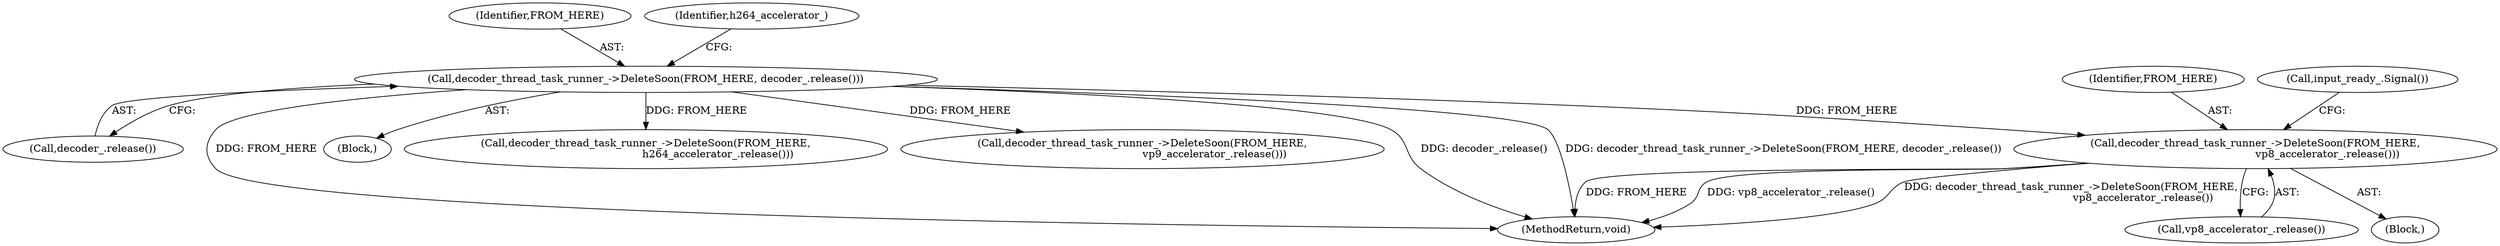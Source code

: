 digraph "0_Chrome_70340ce072cee8a0bdcddb5f312d32567b2269f6@API" {
"1000136" [label="(Call,decoder_thread_task_runner_->DeleteSoon(FROM_HERE,\n                                            vp8_accelerator_.release()))"];
"1000123" [label="(Call,decoder_thread_task_runner_->DeleteSoon(FROM_HERE, decoder_.release()))"];
"1000143" [label="(Call,decoder_thread_task_runner_->DeleteSoon(FROM_HERE,\n                                            vp9_accelerator_.release()))"];
"1000125" [label="(Call,decoder_.release())"];
"1000124" [label="(Identifier,FROM_HERE)"];
"1000154" [label="(MethodReturn,void)"];
"1000135" [label="(Block,)"];
"1000137" [label="(Identifier,FROM_HERE)"];
"1000146" [label="(Call,input_ready_.Signal())"];
"1000123" [label="(Call,decoder_thread_task_runner_->DeleteSoon(FROM_HERE, decoder_.release()))"];
"1000101" [label="(Block,)"];
"1000129" [label="(Call,decoder_thread_task_runner_->DeleteSoon(FROM_HERE,\n                                            h264_accelerator_.release()))"];
"1000138" [label="(Call,vp8_accelerator_.release())"];
"1000127" [label="(Identifier,h264_accelerator_)"];
"1000136" [label="(Call,decoder_thread_task_runner_->DeleteSoon(FROM_HERE,\n                                            vp8_accelerator_.release()))"];
"1000136" -> "1000135"  [label="AST: "];
"1000136" -> "1000138"  [label="CFG: "];
"1000137" -> "1000136"  [label="AST: "];
"1000138" -> "1000136"  [label="AST: "];
"1000146" -> "1000136"  [label="CFG: "];
"1000136" -> "1000154"  [label="DDG: vp8_accelerator_.release()"];
"1000136" -> "1000154"  [label="DDG: decoder_thread_task_runner_->DeleteSoon(FROM_HERE,\n                                            vp8_accelerator_.release())"];
"1000136" -> "1000154"  [label="DDG: FROM_HERE"];
"1000123" -> "1000136"  [label="DDG: FROM_HERE"];
"1000123" -> "1000101"  [label="AST: "];
"1000123" -> "1000125"  [label="CFG: "];
"1000124" -> "1000123"  [label="AST: "];
"1000125" -> "1000123"  [label="AST: "];
"1000127" -> "1000123"  [label="CFG: "];
"1000123" -> "1000154"  [label="DDG: decoder_.release()"];
"1000123" -> "1000154"  [label="DDG: decoder_thread_task_runner_->DeleteSoon(FROM_HERE, decoder_.release())"];
"1000123" -> "1000154"  [label="DDG: FROM_HERE"];
"1000123" -> "1000129"  [label="DDG: FROM_HERE"];
"1000123" -> "1000143"  [label="DDG: FROM_HERE"];
}
